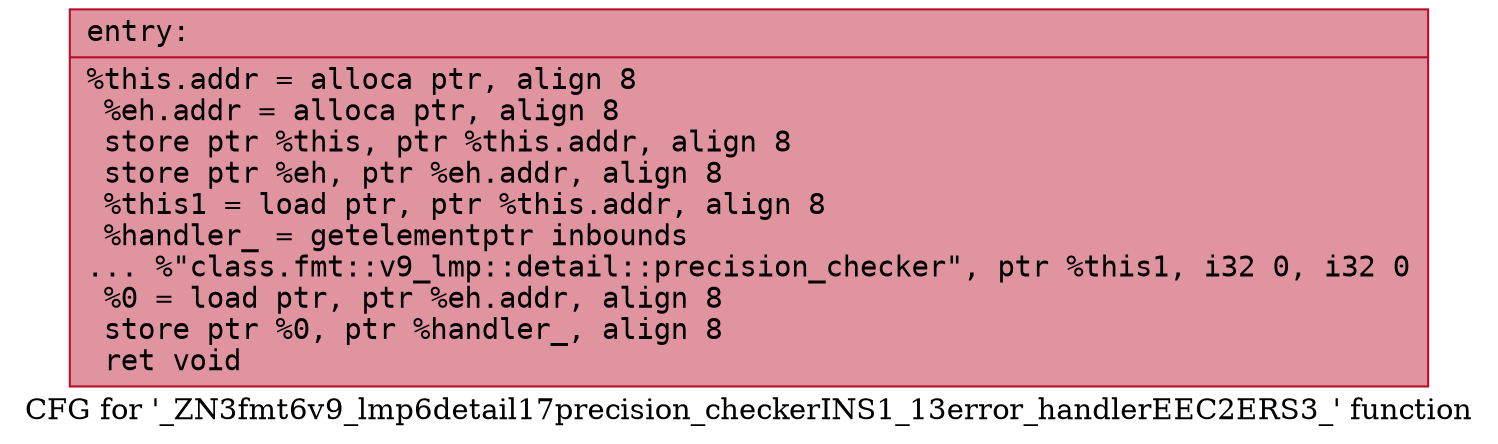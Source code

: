 digraph "CFG for '_ZN3fmt6v9_lmp6detail17precision_checkerINS1_13error_handlerEEC2ERS3_' function" {
	label="CFG for '_ZN3fmt6v9_lmp6detail17precision_checkerINS1_13error_handlerEEC2ERS3_' function";

	Node0x556bfeb3ff80 [shape=record,color="#b70d28ff", style=filled, fillcolor="#b70d2870" fontname="Courier",label="{entry:\l|  %this.addr = alloca ptr, align 8\l  %eh.addr = alloca ptr, align 8\l  store ptr %this, ptr %this.addr, align 8\l  store ptr %eh, ptr %eh.addr, align 8\l  %this1 = load ptr, ptr %this.addr, align 8\l  %handler_ = getelementptr inbounds\l... %\"class.fmt::v9_lmp::detail::precision_checker\", ptr %this1, i32 0, i32 0\l  %0 = load ptr, ptr %eh.addr, align 8\l  store ptr %0, ptr %handler_, align 8\l  ret void\l}"];
}
